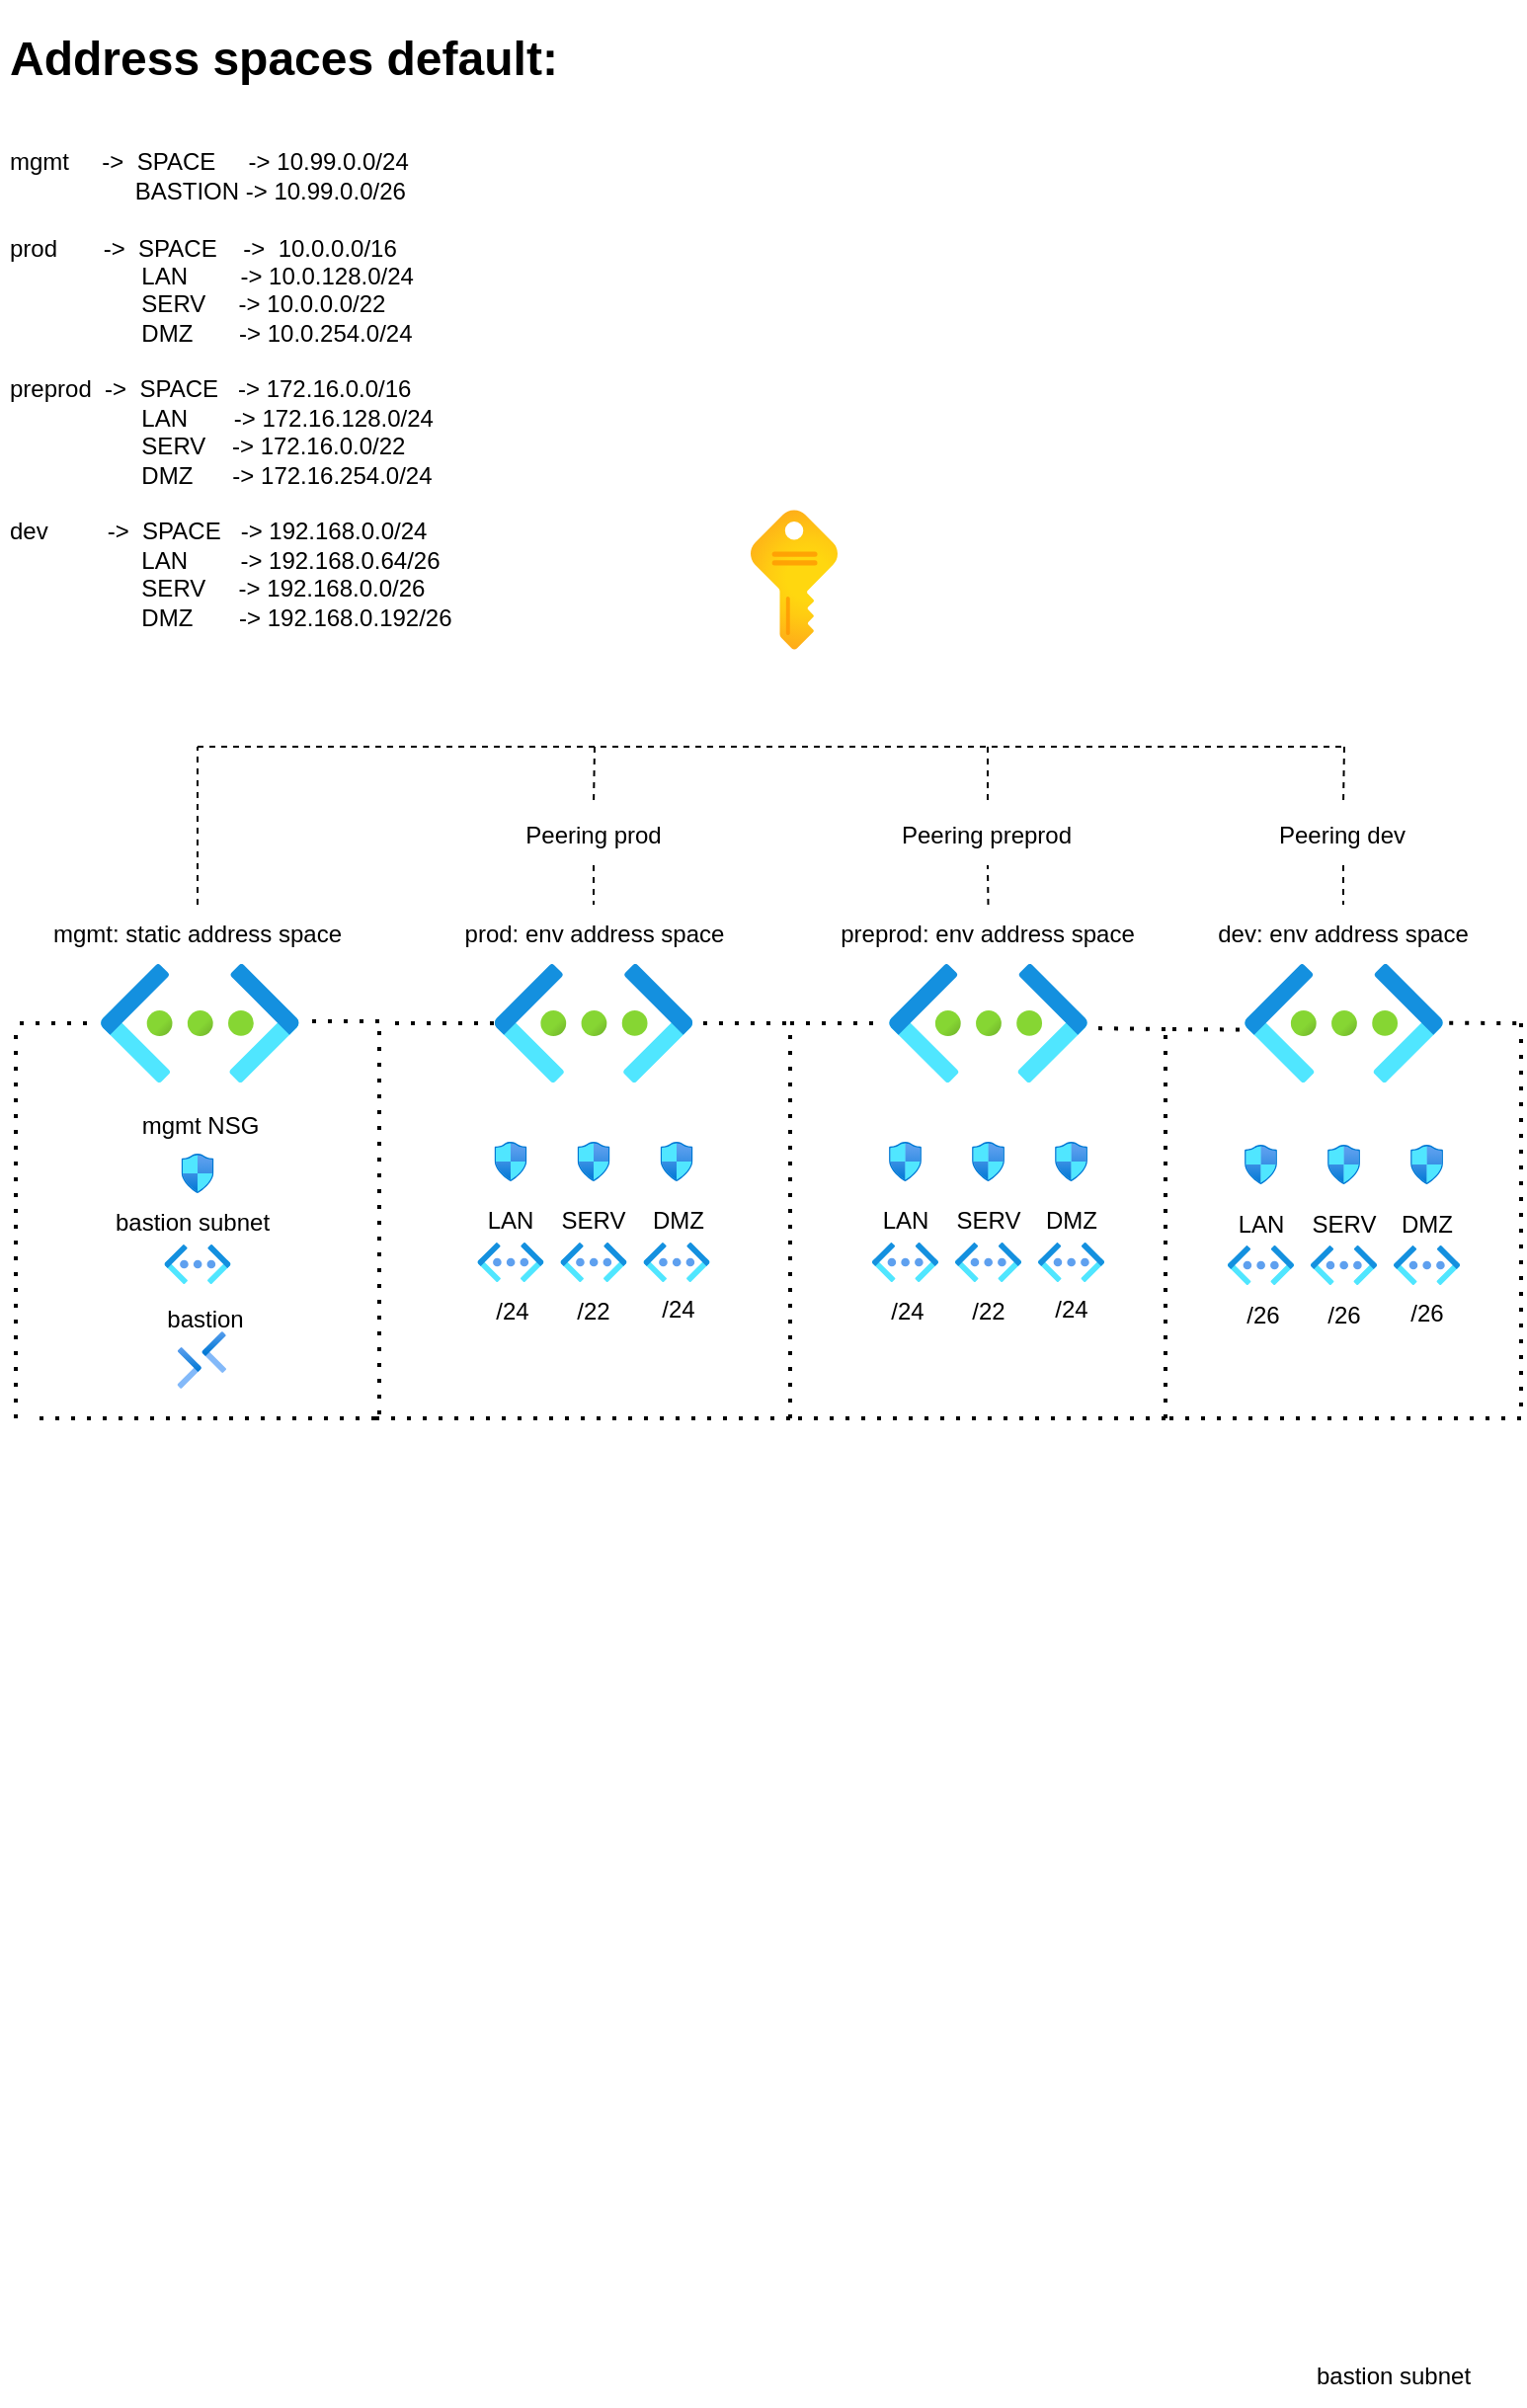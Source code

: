 <mxfile version="21.6.5" type="device">
  <diagram name="Side-1" id="evzMNQQhtWziVue2IMiz">
    <mxGraphModel dx="1379" dy="1957" grid="1" gridSize="10" guides="1" tooltips="1" connect="1" arrows="1" fold="1" page="1" pageScale="1" pageWidth="827" pageHeight="1169" math="0" shadow="0">
      <root>
        <mxCell id="0" />
        <mxCell id="1" parent="0" />
        <mxCell id="NgxQ5zwWhLNNdqE6o9hI-1" value="" style="image;aspect=fixed;html=1;points=[];align=center;fontSize=12;image=img/lib/azure2/general/Subscriptions.svg;" parent="1" vertex="1">
          <mxGeometry x="430" y="50" width="44" height="71" as="geometry" />
        </mxCell>
        <mxCell id="NgxQ5zwWhLNNdqE6o9hI-2" value="" style="image;aspect=fixed;html=1;points=[];align=center;fontSize=12;image=img/lib/azure2/networking/Network_Security_Groups.svg;" parent="1" vertex="1">
          <mxGeometry x="141.76" y="376" width="16.47" height="20" as="geometry" />
        </mxCell>
        <mxCell id="NgxQ5zwWhLNNdqE6o9hI-11" value="" style="image;aspect=fixed;html=1;points=[];align=center;fontSize=12;image=img/lib/azure2/networking/Virtual_Networks.svg;" parent="1" vertex="1">
          <mxGeometry x="100.9" y="280" width="100.5" height="60" as="geometry" />
        </mxCell>
        <mxCell id="NgxQ5zwWhLNNdqE6o9hI-16" value="" style="image;aspect=fixed;html=1;points=[];align=center;fontSize=12;image=img/lib/azure2/networking/Virtual_Networks_Classic.svg;" parent="1" vertex="1">
          <mxGeometry x="133.25" y="422" width="33.5" height="20" as="geometry" />
        </mxCell>
        <mxCell id="NgxQ5zwWhLNNdqE6o9hI-21" value="" style="image;aspect=fixed;html=1;points=[];align=center;fontSize=12;image=img/lib/azure2/networking/Network_Security_Groups.svg;" parent="1" vertex="1">
          <mxGeometry x="300.25" y="370" width="16.47" height="20" as="geometry" />
        </mxCell>
        <mxCell id="NgxQ5zwWhLNNdqE6o9hI-22" value="" style="image;aspect=fixed;html=1;points=[];align=center;fontSize=12;image=img/lib/azure2/networking/Network_Security_Groups.svg;" parent="1" vertex="1">
          <mxGeometry x="342.27" y="370" width="16.47" height="20" as="geometry" />
        </mxCell>
        <mxCell id="NgxQ5zwWhLNNdqE6o9hI-23" value="" style="image;aspect=fixed;html=1;points=[];align=center;fontSize=12;image=img/lib/azure2/networking/Network_Security_Groups.svg;" parent="1" vertex="1">
          <mxGeometry x="384.28" y="370" width="16.47" height="20" as="geometry" />
        </mxCell>
        <mxCell id="NgxQ5zwWhLNNdqE6o9hI-24" value="" style="image;aspect=fixed;html=1;points=[];align=center;fontSize=12;image=img/lib/azure2/networking/Virtual_Networks_Classic.svg;" parent="1" vertex="1">
          <mxGeometry x="291.73" y="421" width="33.5" height="20" as="geometry" />
        </mxCell>
        <mxCell id="NgxQ5zwWhLNNdqE6o9hI-25" value="" style="image;aspect=fixed;html=1;points=[];align=center;fontSize=12;image=img/lib/azure2/networking/Virtual_Networks_Classic.svg;" parent="1" vertex="1">
          <mxGeometry x="333.75" y="421" width="33.5" height="20" as="geometry" />
        </mxCell>
        <mxCell id="NgxQ5zwWhLNNdqE6o9hI-26" value="" style="image;aspect=fixed;html=1;points=[];align=center;fontSize=12;image=img/lib/azure2/networking/Virtual_Networks_Classic.svg;" parent="1" vertex="1">
          <mxGeometry x="375.76" y="421" width="33.5" height="20" as="geometry" />
        </mxCell>
        <mxCell id="NgxQ5zwWhLNNdqE6o9hI-27" value="" style="image;aspect=fixed;html=1;points=[];align=center;fontSize=12;image=img/lib/azure2/networking/Virtual_Networks.svg;" parent="1" vertex="1">
          <mxGeometry x="300.25" y="280" width="100.5" height="60" as="geometry" />
        </mxCell>
        <mxCell id="NgxQ5zwWhLNNdqE6o9hI-28" value="" style="image;aspect=fixed;html=1;points=[];align=center;fontSize=12;image=img/lib/azure2/networking/Virtual_Networks.svg;" parent="1" vertex="1">
          <mxGeometry x="500" y="280" width="100.5" height="60" as="geometry" />
        </mxCell>
        <mxCell id="NgxQ5zwWhLNNdqE6o9hI-29" value="" style="image;aspect=fixed;html=1;points=[];align=center;fontSize=12;image=img/lib/azure2/networking/Bastions.svg;" parent="1" vertex="1">
          <mxGeometry x="139.75" y="466" width="24.74" height="29" as="geometry" />
        </mxCell>
        <mxCell id="NgxQ5zwWhLNNdqE6o9hI-31" value="" style="image;aspect=fixed;html=1;points=[];align=center;fontSize=12;image=img/lib/azure2/networking/Virtual_Networks.svg;" parent="1" vertex="1">
          <mxGeometry x="680" y="280" width="100.5" height="60" as="geometry" />
        </mxCell>
        <mxCell id="NgxQ5zwWhLNNdqE6o9hI-51" value="" style="endArrow=none;dashed=1;html=1;dashPattern=1 3;strokeWidth=2;rounded=0;" parent="1" edge="1">
          <mxGeometry width="50" height="50" relative="1" as="geometry">
            <mxPoint x="58" y="510" as="sourcePoint" />
            <mxPoint x="58" y="310" as="targetPoint" />
          </mxGeometry>
        </mxCell>
        <mxCell id="NgxQ5zwWhLNNdqE6o9hI-52" value="mgmt: static address space" style="text;html=1;strokeColor=none;fillColor=none;align=center;verticalAlign=middle;whiteSpace=wrap;rounded=0;" parent="1" vertex="1">
          <mxGeometry x="60" y="250" width="180" height="30" as="geometry" />
        </mxCell>
        <mxCell id="NgxQ5zwWhLNNdqE6o9hI-53" value="prod: env address space" style="text;html=1;strokeColor=none;fillColor=none;align=center;verticalAlign=middle;whiteSpace=wrap;rounded=0;" parent="1" vertex="1">
          <mxGeometry x="260.5" y="250" width="180" height="30" as="geometry" />
        </mxCell>
        <mxCell id="NgxQ5zwWhLNNdqE6o9hI-54" value="preprod: env address space" style="text;html=1;strokeColor=none;fillColor=none;align=center;verticalAlign=middle;whiteSpace=wrap;rounded=0;" parent="1" vertex="1">
          <mxGeometry x="460.25" y="250" width="180" height="30" as="geometry" />
        </mxCell>
        <mxCell id="NgxQ5zwWhLNNdqE6o9hI-55" value="dev: env address space" style="text;html=1;strokeColor=none;fillColor=none;align=center;verticalAlign=middle;whiteSpace=wrap;rounded=0;" parent="1" vertex="1">
          <mxGeometry x="640.25" y="250" width="180" height="30" as="geometry" />
        </mxCell>
        <mxCell id="NgxQ5zwWhLNNdqE6o9hI-56" value="LAN" style="text;html=1;align=center;verticalAlign=middle;resizable=0;points=[];autosize=1;strokeColor=none;fillColor=none;" parent="1" vertex="1">
          <mxGeometry x="283.48" y="395" width="50" height="30" as="geometry" />
        </mxCell>
        <mxCell id="NgxQ5zwWhLNNdqE6o9hI-57" value="SERV" style="text;html=1;align=center;verticalAlign=middle;resizable=0;points=[];autosize=1;strokeColor=none;fillColor=none;" parent="1" vertex="1">
          <mxGeometry x="320.23" y="395" width="60" height="30" as="geometry" />
        </mxCell>
        <mxCell id="NgxQ5zwWhLNNdqE6o9hI-58" value="DMZ" style="text;html=1;align=center;verticalAlign=middle;resizable=0;points=[];autosize=1;strokeColor=none;fillColor=none;" parent="1" vertex="1">
          <mxGeometry x="367.51" y="395" width="50" height="30" as="geometry" />
        </mxCell>
        <mxCell id="NgxQ5zwWhLNNdqE6o9hI-60" value="/24" style="text;html=1;align=center;verticalAlign=middle;resizable=0;points=[];autosize=1;strokeColor=none;fillColor=none;" parent="1" vertex="1">
          <mxGeometry x="288.75" y="441" width="40" height="30" as="geometry" />
        </mxCell>
        <mxCell id="NgxQ5zwWhLNNdqE6o9hI-62" value="/22" style="text;html=1;align=center;verticalAlign=middle;resizable=0;points=[];autosize=1;strokeColor=none;fillColor=none;" parent="1" vertex="1">
          <mxGeometry x="330.23" y="441" width="40" height="30" as="geometry" />
        </mxCell>
        <mxCell id="NgxQ5zwWhLNNdqE6o9hI-63" value="/24" style="text;html=1;align=center;verticalAlign=middle;resizable=0;points=[];autosize=1;strokeColor=none;fillColor=none;" parent="1" vertex="1">
          <mxGeometry x="372.51" y="440" width="40" height="30" as="geometry" />
        </mxCell>
        <mxCell id="NgxQ5zwWhLNNdqE6o9hI-64" value="bastion" style="text;html=1;strokeColor=none;fillColor=none;align=center;verticalAlign=middle;whiteSpace=wrap;rounded=0;" parent="1" vertex="1">
          <mxGeometry x="123.69" y="445" width="60" height="30" as="geometry" />
        </mxCell>
        <mxCell id="NgxQ5zwWhLNNdqE6o9hI-65" value="bastion subnet" style="text;html=1;align=center;verticalAlign=middle;resizable=0;points=[];autosize=1;strokeColor=none;fillColor=none;" parent="1" vertex="1">
          <mxGeometry x="704.99" y="980" width="100" height="30" as="geometry" />
        </mxCell>
        <mxCell id="NgxQ5zwWhLNNdqE6o9hI-67" value="bastion subnet" style="text;html=1;align=center;verticalAlign=middle;resizable=0;points=[];autosize=1;strokeColor=none;fillColor=none;" parent="1" vertex="1">
          <mxGeometry x="96.75" y="396" width="100" height="30" as="geometry" />
        </mxCell>
        <mxCell id="NgxQ5zwWhLNNdqE6o9hI-72" value="mgmt NSG" style="text;html=1;align=center;verticalAlign=middle;resizable=0;points=[];autosize=1;strokeColor=none;fillColor=none;" parent="1" vertex="1">
          <mxGeometry x="111.15" y="347" width="80" height="30" as="geometry" />
        </mxCell>
        <mxCell id="NgxQ5zwWhLNNdqE6o9hI-75" value="" style="image;aspect=fixed;html=1;points=[];align=center;fontSize=12;image=img/lib/azure2/networking/Network_Security_Groups.svg;" parent="1" vertex="1">
          <mxGeometry x="500.01" y="370" width="16.47" height="20" as="geometry" />
        </mxCell>
        <mxCell id="NgxQ5zwWhLNNdqE6o9hI-76" value="" style="image;aspect=fixed;html=1;points=[];align=center;fontSize=12;image=img/lib/azure2/networking/Network_Security_Groups.svg;" parent="1" vertex="1">
          <mxGeometry x="542.03" y="370" width="16.47" height="20" as="geometry" />
        </mxCell>
        <mxCell id="NgxQ5zwWhLNNdqE6o9hI-77" value="" style="image;aspect=fixed;html=1;points=[];align=center;fontSize=12;image=img/lib/azure2/networking/Network_Security_Groups.svg;" parent="1" vertex="1">
          <mxGeometry x="584.04" y="370" width="16.47" height="20" as="geometry" />
        </mxCell>
        <mxCell id="NgxQ5zwWhLNNdqE6o9hI-78" value="" style="image;aspect=fixed;html=1;points=[];align=center;fontSize=12;image=img/lib/azure2/networking/Virtual_Networks_Classic.svg;" parent="1" vertex="1">
          <mxGeometry x="491.49" y="421" width="33.5" height="20" as="geometry" />
        </mxCell>
        <mxCell id="NgxQ5zwWhLNNdqE6o9hI-79" value="" style="image;aspect=fixed;html=1;points=[];align=center;fontSize=12;image=img/lib/azure2/networking/Virtual_Networks_Classic.svg;" parent="1" vertex="1">
          <mxGeometry x="533.51" y="421" width="33.5" height="20" as="geometry" />
        </mxCell>
        <mxCell id="NgxQ5zwWhLNNdqE6o9hI-80" value="" style="image;aspect=fixed;html=1;points=[];align=center;fontSize=12;image=img/lib/azure2/networking/Virtual_Networks_Classic.svg;" parent="1" vertex="1">
          <mxGeometry x="575.52" y="421" width="33.5" height="20" as="geometry" />
        </mxCell>
        <mxCell id="NgxQ5zwWhLNNdqE6o9hI-81" value="LAN" style="text;html=1;align=center;verticalAlign=middle;resizable=0;points=[];autosize=1;strokeColor=none;fillColor=none;" parent="1" vertex="1">
          <mxGeometry x="483.24" y="395" width="50" height="30" as="geometry" />
        </mxCell>
        <mxCell id="NgxQ5zwWhLNNdqE6o9hI-82" value="SERV" style="text;html=1;align=center;verticalAlign=middle;resizable=0;points=[];autosize=1;strokeColor=none;fillColor=none;" parent="1" vertex="1">
          <mxGeometry x="519.99" y="395" width="60" height="30" as="geometry" />
        </mxCell>
        <mxCell id="NgxQ5zwWhLNNdqE6o9hI-83" value="DMZ" style="text;html=1;align=center;verticalAlign=middle;resizable=0;points=[];autosize=1;strokeColor=none;fillColor=none;" parent="1" vertex="1">
          <mxGeometry x="567.27" y="395" width="50" height="30" as="geometry" />
        </mxCell>
        <mxCell id="NgxQ5zwWhLNNdqE6o9hI-84" value="/24" style="text;html=1;align=center;verticalAlign=middle;resizable=0;points=[];autosize=1;strokeColor=none;fillColor=none;" parent="1" vertex="1">
          <mxGeometry x="488.51" y="441" width="40" height="30" as="geometry" />
        </mxCell>
        <mxCell id="NgxQ5zwWhLNNdqE6o9hI-85" value="/22" style="text;html=1;align=center;verticalAlign=middle;resizable=0;points=[];autosize=1;strokeColor=none;fillColor=none;" parent="1" vertex="1">
          <mxGeometry x="529.99" y="441" width="40" height="30" as="geometry" />
        </mxCell>
        <mxCell id="NgxQ5zwWhLNNdqE6o9hI-86" value="/24" style="text;html=1;align=center;verticalAlign=middle;resizable=0;points=[];autosize=1;strokeColor=none;fillColor=none;" parent="1" vertex="1">
          <mxGeometry x="572.27" y="440" width="40" height="30" as="geometry" />
        </mxCell>
        <mxCell id="NgxQ5zwWhLNNdqE6o9hI-87" value="" style="image;aspect=fixed;html=1;points=[];align=center;fontSize=12;image=img/lib/azure2/networking/Network_Security_Groups.svg;" parent="1" vertex="1">
          <mxGeometry x="680.01" y="371.5" width="16.47" height="20" as="geometry" />
        </mxCell>
        <mxCell id="NgxQ5zwWhLNNdqE6o9hI-88" value="" style="image;aspect=fixed;html=1;points=[];align=center;fontSize=12;image=img/lib/azure2/networking/Network_Security_Groups.svg;" parent="1" vertex="1">
          <mxGeometry x="722.03" y="371.5" width="16.47" height="20" as="geometry" />
        </mxCell>
        <mxCell id="NgxQ5zwWhLNNdqE6o9hI-89" value="" style="image;aspect=fixed;html=1;points=[];align=center;fontSize=12;image=img/lib/azure2/networking/Network_Security_Groups.svg;" parent="1" vertex="1">
          <mxGeometry x="764.04" y="371.5" width="16.47" height="20" as="geometry" />
        </mxCell>
        <mxCell id="NgxQ5zwWhLNNdqE6o9hI-90" value="" style="image;aspect=fixed;html=1;points=[];align=center;fontSize=12;image=img/lib/azure2/networking/Virtual_Networks_Classic.svg;" parent="1" vertex="1">
          <mxGeometry x="671.49" y="422.5" width="33.5" height="20" as="geometry" />
        </mxCell>
        <mxCell id="NgxQ5zwWhLNNdqE6o9hI-91" value="" style="image;aspect=fixed;html=1;points=[];align=center;fontSize=12;image=img/lib/azure2/networking/Virtual_Networks_Classic.svg;" parent="1" vertex="1">
          <mxGeometry x="713.51" y="422.5" width="33.5" height="20" as="geometry" />
        </mxCell>
        <mxCell id="NgxQ5zwWhLNNdqE6o9hI-92" value="" style="image;aspect=fixed;html=1;points=[];align=center;fontSize=12;image=img/lib/azure2/networking/Virtual_Networks_Classic.svg;" parent="1" vertex="1">
          <mxGeometry x="755.52" y="422.5" width="33.5" height="20" as="geometry" />
        </mxCell>
        <mxCell id="NgxQ5zwWhLNNdqE6o9hI-93" value="LAN" style="text;html=1;align=center;verticalAlign=middle;resizable=0;points=[];autosize=1;strokeColor=none;fillColor=none;" parent="1" vertex="1">
          <mxGeometry x="663.24" y="396.5" width="50" height="30" as="geometry" />
        </mxCell>
        <mxCell id="NgxQ5zwWhLNNdqE6o9hI-94" value="SERV" style="text;html=1;align=center;verticalAlign=middle;resizable=0;points=[];autosize=1;strokeColor=none;fillColor=none;" parent="1" vertex="1">
          <mxGeometry x="699.99" y="396.5" width="60" height="30" as="geometry" />
        </mxCell>
        <mxCell id="NgxQ5zwWhLNNdqE6o9hI-95" value="DMZ" style="text;html=1;align=center;verticalAlign=middle;resizable=0;points=[];autosize=1;strokeColor=none;fillColor=none;" parent="1" vertex="1">
          <mxGeometry x="747.27" y="396.5" width="50" height="30" as="geometry" />
        </mxCell>
        <mxCell id="NgxQ5zwWhLNNdqE6o9hI-96" value="/26" style="text;html=1;align=center;verticalAlign=middle;resizable=0;points=[];autosize=1;strokeColor=none;fillColor=none;" parent="1" vertex="1">
          <mxGeometry x="668.51" y="442.5" width="40" height="30" as="geometry" />
        </mxCell>
        <mxCell id="NgxQ5zwWhLNNdqE6o9hI-97" value="/26" style="text;html=1;align=center;verticalAlign=middle;resizable=0;points=[];autosize=1;strokeColor=none;fillColor=none;" parent="1" vertex="1">
          <mxGeometry x="709.99" y="442.5" width="40" height="30" as="geometry" />
        </mxCell>
        <mxCell id="NgxQ5zwWhLNNdqE6o9hI-98" value="/26" style="text;html=1;align=center;verticalAlign=middle;resizable=0;points=[];autosize=1;strokeColor=none;fillColor=none;" parent="1" vertex="1">
          <mxGeometry x="752.27" y="441.5" width="40" height="30" as="geometry" />
        </mxCell>
        <mxCell id="NgxQ5zwWhLNNdqE6o9hI-99" value="" style="endArrow=none;dashed=1;html=1;dashPattern=1 3;strokeWidth=2;rounded=0;" parent="1" edge="1">
          <mxGeometry width="50" height="50" relative="1" as="geometry">
            <mxPoint x="70" y="510" as="sourcePoint" />
            <mxPoint x="240" y="510" as="targetPoint" />
          </mxGeometry>
        </mxCell>
        <mxCell id="NgxQ5zwWhLNNdqE6o9hI-100" value="" style="endArrow=none;dashed=1;html=1;dashPattern=1 3;strokeWidth=2;rounded=0;" parent="1" edge="1">
          <mxGeometry width="50" height="50" relative="1" as="geometry">
            <mxPoint x="242" y="314" as="sourcePoint" />
            <mxPoint x="242" y="514" as="targetPoint" />
          </mxGeometry>
        </mxCell>
        <mxCell id="NgxQ5zwWhLNNdqE6o9hI-101" value="" style="endArrow=none;dashed=1;html=1;dashPattern=1 3;strokeWidth=2;rounded=0;entryX=1.046;entryY=0.533;entryDx=0;entryDy=0;entryPerimeter=0;" parent="1" edge="1">
          <mxGeometry width="50" height="50" relative="1" as="geometry">
            <mxPoint x="242" y="309" as="sourcePoint" />
            <mxPoint x="208.023" y="308.98" as="targetPoint" />
          </mxGeometry>
        </mxCell>
        <mxCell id="NgxQ5zwWhLNNdqE6o9hI-102" value="" style="endArrow=none;dashed=1;html=1;dashPattern=1 3;strokeWidth=2;rounded=0;" parent="1" edge="1">
          <mxGeometry width="50" height="50" relative="1" as="geometry">
            <mxPoint x="60" y="310" as="sourcePoint" />
            <mxPoint x="100" y="310" as="targetPoint" />
          </mxGeometry>
        </mxCell>
        <mxCell id="NgxQ5zwWhLNNdqE6o9hI-104" value="&lt;h1&gt;Address spaces default:&lt;/h1&gt;&lt;div&gt;&lt;br&gt;&lt;/div&gt;&lt;div&gt;mgmt&amp;nbsp; &amp;nbsp; &amp;nbsp;-&amp;gt;&amp;nbsp; SPACE&amp;nbsp; &amp;nbsp; &amp;nbsp;-&amp;gt; 10.99.0.0/24&lt;/div&gt;&lt;div&gt;&amp;nbsp; &amp;nbsp; &amp;nbsp; &amp;nbsp; &amp;nbsp; &amp;nbsp; &amp;nbsp; &amp;nbsp; &amp;nbsp; &amp;nbsp;BASTION -&amp;gt; 10.99.0.0/26&lt;/div&gt;&lt;div&gt;&lt;br&gt;&lt;/div&gt;&lt;div&gt;prod&amp;nbsp; &amp;nbsp; &amp;nbsp; &amp;nbsp;-&amp;gt;&amp;nbsp; SPACE&amp;nbsp; &amp;nbsp; -&amp;gt;&amp;nbsp; 10.0.0.0/16&lt;/div&gt;&lt;div&gt;&amp;nbsp; &amp;nbsp; &amp;nbsp; &amp;nbsp; &amp;nbsp; &amp;nbsp; &amp;nbsp; &amp;nbsp; &amp;nbsp; &amp;nbsp; LAN&amp;nbsp; &amp;nbsp; &amp;nbsp; &amp;nbsp; -&amp;gt; 10.0.128.0/24&lt;/div&gt;&lt;div&gt;&amp;nbsp; &amp;nbsp; &amp;nbsp; &amp;nbsp; &amp;nbsp; &amp;nbsp; &amp;nbsp; &amp;nbsp; &amp;nbsp; &amp;nbsp; SERV&amp;nbsp; &amp;nbsp; &amp;nbsp;-&amp;gt; 10.0.0.0/22&lt;/div&gt;&lt;div&gt;&amp;nbsp; &amp;nbsp; &amp;nbsp; &amp;nbsp; &amp;nbsp; &amp;nbsp; &amp;nbsp; &amp;nbsp; &amp;nbsp; &amp;nbsp; DMZ&amp;nbsp; &amp;nbsp; &amp;nbsp; &amp;nbsp;-&amp;gt; 10.0.254.0/24&lt;/div&gt;&lt;div&gt;&lt;br&gt;&lt;/div&gt;&lt;div&gt;preprod&amp;nbsp; -&amp;gt;&amp;nbsp; SPACE&amp;nbsp; &amp;nbsp;-&amp;gt; 172.16.0.0/16&lt;/div&gt;&lt;div&gt;&amp;nbsp; &amp;nbsp; &amp;nbsp; &amp;nbsp; &amp;nbsp; &amp;nbsp; &amp;nbsp; &amp;nbsp; &amp;nbsp; &amp;nbsp; LAN&amp;nbsp; &amp;nbsp; &amp;nbsp; &amp;nbsp;-&amp;gt; 172.16.128.0/24&lt;/div&gt;&lt;div&gt;&lt;span style=&quot;white-space: pre;&quot;&gt;&#x9;&lt;/span&gt;&lt;span style=&quot;white-space: pre;&quot;&gt;&#x9;&lt;/span&gt;&amp;nbsp; &amp;nbsp; SERV&amp;nbsp; &amp;nbsp; -&amp;gt; 172.16.0.0/22&lt;br&gt;&lt;/div&gt;&lt;div&gt;&lt;span style=&quot;white-space: pre;&quot;&gt;&#x9;&lt;/span&gt;&lt;span style=&quot;white-space: pre;&quot;&gt;&#x9;&lt;/span&gt;&amp;nbsp; &amp;nbsp; DMZ&amp;nbsp; &amp;nbsp; &amp;nbsp; -&amp;gt; 172.16.254.0/24&lt;/div&gt;&lt;div&gt;&lt;br&gt;&lt;/div&gt;&lt;div&gt;dev&amp;nbsp; &amp;nbsp; &amp;nbsp; &amp;nbsp; &amp;nbsp;-&amp;gt;&amp;nbsp; SPACE&amp;nbsp; &amp;nbsp;-&amp;gt; 192.168.0.0/24&lt;/div&gt;&lt;div&gt;&amp;nbsp; &amp;nbsp; &amp;nbsp; &amp;nbsp; &amp;nbsp; &amp;nbsp; &amp;nbsp; &amp;nbsp; &amp;nbsp; &amp;nbsp; LAN&amp;nbsp; &amp;nbsp; &amp;nbsp; &amp;nbsp; -&amp;gt; 192.168.0.64/26&lt;/div&gt;&lt;div&gt;&amp;nbsp; &amp;nbsp; &amp;nbsp; &amp;nbsp; &amp;nbsp; &amp;nbsp; &amp;nbsp; &amp;nbsp; &amp;nbsp; &amp;nbsp; SERV&amp;nbsp; &amp;nbsp; &amp;nbsp;-&amp;gt; 192.168.0.0/26&lt;/div&gt;&lt;div&gt;&amp;nbsp; &amp;nbsp; &amp;nbsp; &amp;nbsp; &amp;nbsp; &amp;nbsp; &amp;nbsp; &amp;nbsp; &amp;nbsp; &amp;nbsp; DMZ&amp;nbsp; &amp;nbsp; &amp;nbsp; &amp;nbsp;-&amp;gt; 192.168.0.192/26&lt;/div&gt;&lt;div&gt;&lt;br&gt;&lt;/div&gt;&lt;div&gt;&lt;br&gt;&lt;/div&gt;" style="text;html=1;strokeColor=none;fillColor=none;spacing=5;spacingTop=-20;whiteSpace=wrap;overflow=hidden;rounded=0;" parent="1" vertex="1">
          <mxGeometry x="50" y="-198" width="304" height="319" as="geometry" />
        </mxCell>
        <mxCell id="NgxQ5zwWhLNNdqE6o9hI-106" value="" style="endArrow=none;dashed=1;html=1;rounded=0;exitX=0.5;exitY=0;exitDx=0;exitDy=0;" parent="1" source="NgxQ5zwWhLNNdqE6o9hI-52" edge="1">
          <mxGeometry width="50" height="50" relative="1" as="geometry">
            <mxPoint x="80" y="220" as="sourcePoint" />
            <mxPoint x="150" y="170" as="targetPoint" />
          </mxGeometry>
        </mxCell>
        <mxCell id="NgxQ5zwWhLNNdqE6o9hI-107" value="" style="endArrow=none;dashed=1;html=1;rounded=0;" parent="1" edge="1">
          <mxGeometry width="50" height="50" relative="1" as="geometry">
            <mxPoint x="150" y="170" as="sourcePoint" />
            <mxPoint x="730" y="170" as="targetPoint" />
          </mxGeometry>
        </mxCell>
        <mxCell id="NgxQ5zwWhLNNdqE6o9hI-112" value="Peering prod" style="text;html=1;strokeColor=none;fillColor=none;align=center;verticalAlign=middle;whiteSpace=wrap;rounded=0;" parent="1" vertex="1">
          <mxGeometry x="310.76" y="200" width="79.49" height="30" as="geometry" />
        </mxCell>
        <mxCell id="NgxQ5zwWhLNNdqE6o9hI-114" value="" style="endArrow=none;dashed=1;html=1;rounded=0;entryX=0.5;entryY=0;entryDx=0;entryDy=0;" parent="1" target="NgxQ5zwWhLNNdqE6o9hI-112" edge="1">
          <mxGeometry width="50" height="50" relative="1" as="geometry">
            <mxPoint x="351" y="170" as="sourcePoint" />
            <mxPoint x="480" y="200" as="targetPoint" />
          </mxGeometry>
        </mxCell>
        <mxCell id="NgxQ5zwWhLNNdqE6o9hI-115" value="" style="endArrow=none;dashed=1;html=1;rounded=0;exitX=0.5;exitY=1;exitDx=0;exitDy=0;entryX=0.5;entryY=0;entryDx=0;entryDy=0;" parent="1" source="NgxQ5zwWhLNNdqE6o9hI-112" target="NgxQ5zwWhLNNdqE6o9hI-53" edge="1">
          <mxGeometry width="50" height="50" relative="1" as="geometry">
            <mxPoint x="490" y="230" as="sourcePoint" />
            <mxPoint x="540" y="180" as="targetPoint" />
          </mxGeometry>
        </mxCell>
        <mxCell id="NgxQ5zwWhLNNdqE6o9hI-116" value="Peering preprod" style="text;html=1;strokeColor=none;fillColor=none;align=center;verticalAlign=middle;whiteSpace=wrap;rounded=0;" parent="1" vertex="1">
          <mxGeometry x="505.25" y="200" width="89.48" height="30" as="geometry" />
        </mxCell>
        <mxCell id="NgxQ5zwWhLNNdqE6o9hI-118" value="Peering dev" style="text;html=1;strokeColor=none;fillColor=none;align=center;verticalAlign=middle;whiteSpace=wrap;rounded=0;" parent="1" vertex="1">
          <mxGeometry x="690.25" y="200" width="79.49" height="30" as="geometry" />
        </mxCell>
        <mxCell id="NgxQ5zwWhLNNdqE6o9hI-119" value="" style="endArrow=none;dashed=1;html=1;rounded=0;entryX=0.5;entryY=0;entryDx=0;entryDy=0;" parent="1" target="NgxQ5zwWhLNNdqE6o9hI-118" edge="1">
          <mxGeometry width="50" height="50" relative="1" as="geometry">
            <mxPoint x="730.49" y="170" as="sourcePoint" />
            <mxPoint x="859.49" y="200" as="targetPoint" />
          </mxGeometry>
        </mxCell>
        <mxCell id="NgxQ5zwWhLNNdqE6o9hI-122" value="" style="endArrow=none;dashed=1;html=1;rounded=0;entryX=0.5;entryY=0;entryDx=0;entryDy=0;" parent="1" target="NgxQ5zwWhLNNdqE6o9hI-116" edge="1">
          <mxGeometry width="50" height="50" relative="1" as="geometry">
            <mxPoint x="550" y="170" as="sourcePoint" />
            <mxPoint x="440" y="570" as="targetPoint" />
          </mxGeometry>
        </mxCell>
        <mxCell id="NgxQ5zwWhLNNdqE6o9hI-123" value="" style="endArrow=none;dashed=1;html=1;rounded=0;entryX=0.5;entryY=1;entryDx=0;entryDy=0;exitX=0.5;exitY=0;exitDx=0;exitDy=0;" parent="1" source="NgxQ5zwWhLNNdqE6o9hI-54" target="NgxQ5zwWhLNNdqE6o9hI-116" edge="1">
          <mxGeometry width="50" height="50" relative="1" as="geometry">
            <mxPoint x="490" y="600" as="sourcePoint" />
            <mxPoint x="540" y="550" as="targetPoint" />
          </mxGeometry>
        </mxCell>
        <mxCell id="NgxQ5zwWhLNNdqE6o9hI-124" value="" style="endArrow=none;dashed=1;html=1;rounded=0;exitX=0.5;exitY=1;exitDx=0;exitDy=0;entryX=0.5;entryY=0;entryDx=0;entryDy=0;" parent="1" edge="1">
          <mxGeometry width="50" height="50" relative="1" as="geometry">
            <mxPoint x="730" y="230" as="sourcePoint" />
            <mxPoint x="730" y="250" as="targetPoint" />
          </mxGeometry>
        </mxCell>
        <mxCell id="NgxQ5zwWhLNNdqE6o9hI-126" value="" style="endArrow=none;dashed=1;html=1;dashPattern=1 3;strokeWidth=2;rounded=0;" parent="1" edge="1">
          <mxGeometry width="50" height="50" relative="1" as="geometry">
            <mxPoint x="250" y="310" as="sourcePoint" />
            <mxPoint x="300" y="310" as="targetPoint" />
          </mxGeometry>
        </mxCell>
        <mxCell id="NgxQ5zwWhLNNdqE6o9hI-127" value="" style="endArrow=none;dashed=1;html=1;dashPattern=1 3;strokeWidth=2;rounded=0;" parent="1" edge="1">
          <mxGeometry width="50" height="50" relative="1" as="geometry">
            <mxPoint x="240" y="510" as="sourcePoint" />
            <mxPoint x="450" y="510" as="targetPoint" />
          </mxGeometry>
        </mxCell>
        <mxCell id="NgxQ5zwWhLNNdqE6o9hI-128" value="" style="endArrow=none;dashed=1;html=1;dashPattern=1 3;strokeWidth=2;rounded=0;exitX=1.052;exitY=0.5;exitDx=0;exitDy=0;exitPerimeter=0;" parent="1" source="NgxQ5zwWhLNNdqE6o9hI-27" edge="1">
          <mxGeometry width="50" height="50" relative="1" as="geometry">
            <mxPoint x="430" y="310" as="sourcePoint" />
            <mxPoint x="450" y="310" as="targetPoint" />
          </mxGeometry>
        </mxCell>
        <mxCell id="NgxQ5zwWhLNNdqE6o9hI-129" value="" style="endArrow=none;dashed=1;html=1;dashPattern=1 3;strokeWidth=2;rounded=0;" parent="1" edge="1">
          <mxGeometry width="50" height="50" relative="1" as="geometry">
            <mxPoint x="450" y="510" as="sourcePoint" />
            <mxPoint x="450" y="310" as="targetPoint" />
          </mxGeometry>
        </mxCell>
        <mxCell id="NgxQ5zwWhLNNdqE6o9hI-130" value="" style="endArrow=none;dashed=1;html=1;dashPattern=1 3;strokeWidth=2;rounded=0;entryX=-0.047;entryY=0.501;entryDx=0;entryDy=0;entryPerimeter=0;" parent="1" target="NgxQ5zwWhLNNdqE6o9hI-28" edge="1">
          <mxGeometry width="50" height="50" relative="1" as="geometry">
            <mxPoint x="450" y="310" as="sourcePoint" />
            <mxPoint x="540" y="590" as="targetPoint" />
          </mxGeometry>
        </mxCell>
        <mxCell id="NgxQ5zwWhLNNdqE6o9hI-131" value="" style="endArrow=none;dashed=1;html=1;dashPattern=1 3;strokeWidth=2;rounded=0;" parent="1" edge="1">
          <mxGeometry width="50" height="50" relative="1" as="geometry">
            <mxPoint x="640" y="510" as="sourcePoint" />
            <mxPoint x="450" y="510" as="targetPoint" />
          </mxGeometry>
        </mxCell>
        <mxCell id="NgxQ5zwWhLNNdqE6o9hI-132" value="" style="endArrow=none;dashed=1;html=1;dashPattern=1 3;strokeWidth=2;rounded=0;entryX=1.023;entryY=0.542;entryDx=0;entryDy=0;entryPerimeter=0;" parent="1" target="NgxQ5zwWhLNNdqE6o9hI-28" edge="1">
          <mxGeometry width="50" height="50" relative="1" as="geometry">
            <mxPoint x="640" y="313" as="sourcePoint" />
            <mxPoint x="580" y="590" as="targetPoint" />
          </mxGeometry>
        </mxCell>
        <mxCell id="NgxQ5zwWhLNNdqE6o9hI-133" value="" style="endArrow=none;dashed=1;html=1;dashPattern=1 3;strokeWidth=2;rounded=0;" parent="1" edge="1">
          <mxGeometry width="50" height="50" relative="1" as="geometry">
            <mxPoint x="640" y="510" as="sourcePoint" />
            <mxPoint x="640" y="310" as="targetPoint" />
          </mxGeometry>
        </mxCell>
        <mxCell id="NgxQ5zwWhLNNdqE6o9hI-134" value="" style="endArrow=none;dashed=1;html=1;dashPattern=1 3;strokeWidth=2;rounded=0;exitX=-0.025;exitY=0.554;exitDx=0;exitDy=0;exitPerimeter=0;" parent="1" source="NgxQ5zwWhLNNdqE6o9hI-31" edge="1">
          <mxGeometry width="50" height="50" relative="1" as="geometry">
            <mxPoint x="675.276" y="307.2" as="sourcePoint" />
            <mxPoint x="640" y="313" as="targetPoint" />
          </mxGeometry>
        </mxCell>
        <mxCell id="NgxQ5zwWhLNNdqE6o9hI-135" value="" style="endArrow=none;dashed=1;html=1;dashPattern=1 3;strokeWidth=2;rounded=0;" parent="1" edge="1">
          <mxGeometry width="50" height="50" relative="1" as="geometry">
            <mxPoint x="820" y="510" as="sourcePoint" />
            <mxPoint x="640" y="510" as="targetPoint" />
          </mxGeometry>
        </mxCell>
        <mxCell id="NgxQ5zwWhLNNdqE6o9hI-136" value="" style="endArrow=none;dashed=1;html=1;dashPattern=1 3;strokeWidth=2;rounded=0;" parent="1" edge="1">
          <mxGeometry width="50" height="50" relative="1" as="geometry">
            <mxPoint x="820" y="310" as="sourcePoint" />
            <mxPoint x="820" y="510" as="targetPoint" />
          </mxGeometry>
        </mxCell>
        <mxCell id="NgxQ5zwWhLNNdqE6o9hI-137" value="" style="endArrow=none;dashed=1;html=1;dashPattern=1 3;strokeWidth=2;rounded=0;exitX=1.031;exitY=0.498;exitDx=0;exitDy=0;exitPerimeter=0;" parent="1" source="NgxQ5zwWhLNNdqE6o9hI-31" edge="1">
          <mxGeometry width="50" height="50" relative="1" as="geometry">
            <mxPoint x="600" y="640" as="sourcePoint" />
            <mxPoint x="820" y="310" as="targetPoint" />
          </mxGeometry>
        </mxCell>
      </root>
    </mxGraphModel>
  </diagram>
</mxfile>
